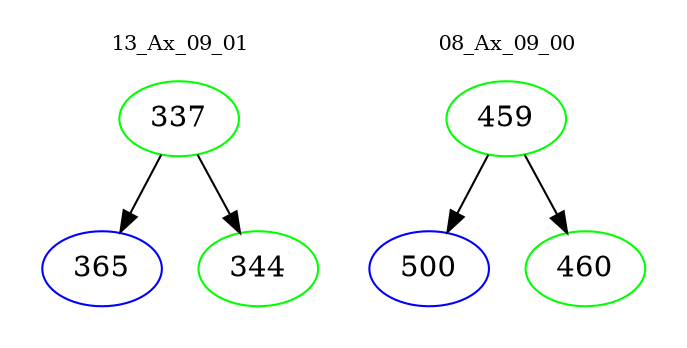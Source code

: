 digraph{
subgraph cluster_0 {
color = white
label = "13_Ax_09_01";
fontsize=10;
T0_337 [label="337", color="green"]
T0_337 -> T0_365 [color="black"]
T0_365 [label="365", color="blue"]
T0_337 -> T0_344 [color="black"]
T0_344 [label="344", color="green"]
}
subgraph cluster_1 {
color = white
label = "08_Ax_09_00";
fontsize=10;
T1_459 [label="459", color="green"]
T1_459 -> T1_500 [color="black"]
T1_500 [label="500", color="blue"]
T1_459 -> T1_460 [color="black"]
T1_460 [label="460", color="green"]
}
}
